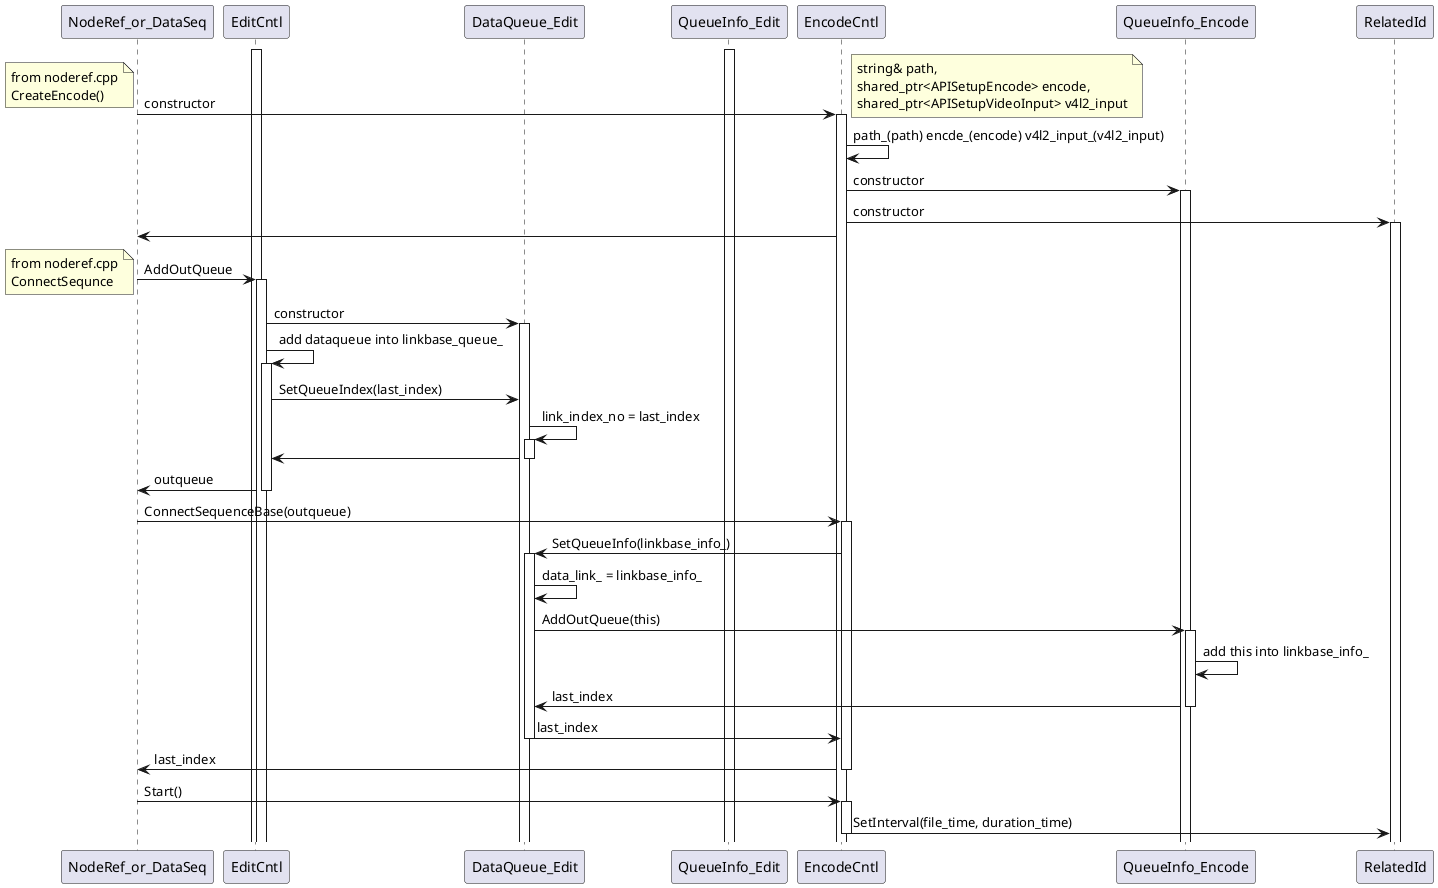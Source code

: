 @startuml
participant NodeRef_or_DataSeq
participant EditCntl
participant DataQueue_Edit
participant QueueInfo_Edit
participant EncodeCntl
participant QueueInfo_Encode
participant RelatedId

activate EditCntl
activate QueueInfo_Edit

NodeRef_or_DataSeq -> EncodeCntl : constructor
activate EncodeCntl
note left /'of EncodeCntl'/
	from noderef.cpp
	CreateEncode()
end note
note right
	string& path,
	shared_ptr<APISetupEncode> encode,
	shared_ptr<APISetupVideoInput> v4l2_input
end note
EncodeCntl -> EncodeCntl : path_(path) encde_(encode) v4l2_input_(v4l2_input)
EncodeCntl -> QueueInfo_Encode : constructor
activate QueueInfo_Encode
EncodeCntl -> RelatedId : constructor
activate RelatedId
NodeRef_or_DataSeq <- EncodeCntl
NodeRef_or_DataSeq -> EditCntl : AddOutQueue
note left
	from noderef.cpp
	ConnectSequnce
end note
activate EditCntl
EditCntl -> DataQueue_Edit : constructor
activate DataQueue_Edit
EditCntl -> EditCntl : add dataqueue into linkbase_queue_
activate EditCntl
EditCntl -> DataQueue_Edit : SetQueueIndex(last_index)
DataQueue_Edit -> DataQueue_Edit : link_index_no = last_index
activate DataQueue_Edit
EditCntl <- DataQueue_Edit :
deactivate DataQueue_Edit

NodeRef_or_DataSeq <- EditCntl : outqueue
deactivate EditCntl
NodeRef_or_DataSeq -> EncodeCntl : ConnectSequenceBase(outqueue)
activate EncodeCntl
EncodeCntl -> DataQueue_Edit : SetQueueInfo(linkbase_info_)
activate DataQueue_Edit
DataQueue_Edit -> DataQueue_Edit : data_link_ = linkbase_info_
DataQueue_Edit -> QueueInfo_Encode : AddOutQueue(this)
activate QueueInfo_Encode
QueueInfo_Encode -> QueueInfo_Encode : add this into linkbase_info_
DataQueue_Edit <- QueueInfo_Encode : last_index
deactivate QueueInfo_Encode
EncodeCntl <- DataQueue_Edit : last_index
deactivate DataQueue_Edit
NodeRef_or_DataSeq <- EncodeCntl : last_index
deactivate EncodeCntl
NodeRef_or_DataSeq -> EncodeCntl : Start()
activate EncodeCntl
EncodeCntl -> RelatedId : SetInterval(file_time, duration_time)
deactivate EncodeCntl

@enduml
